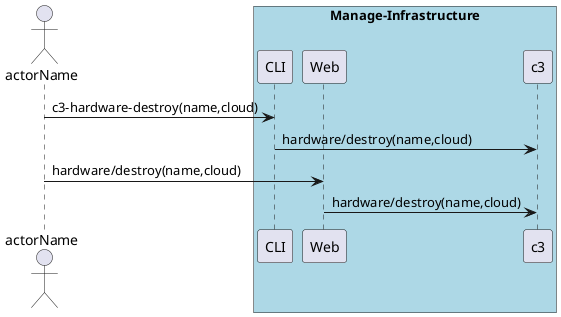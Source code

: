 @startuml
Actor "actorName" as A

box "Manage-Infrastructure" #lightblue
participant CLI as CLI
participant Web as Web
participant "c3" as S
A -> CLI : c3-hardware-destroy(name,cloud)
CLI -> S : hardware/destroy(name,cloud)
A -> Web : hardware/destroy(name,cloud)
Web -> S : hardware/destroy(name,cloud)
end box

@enduml
